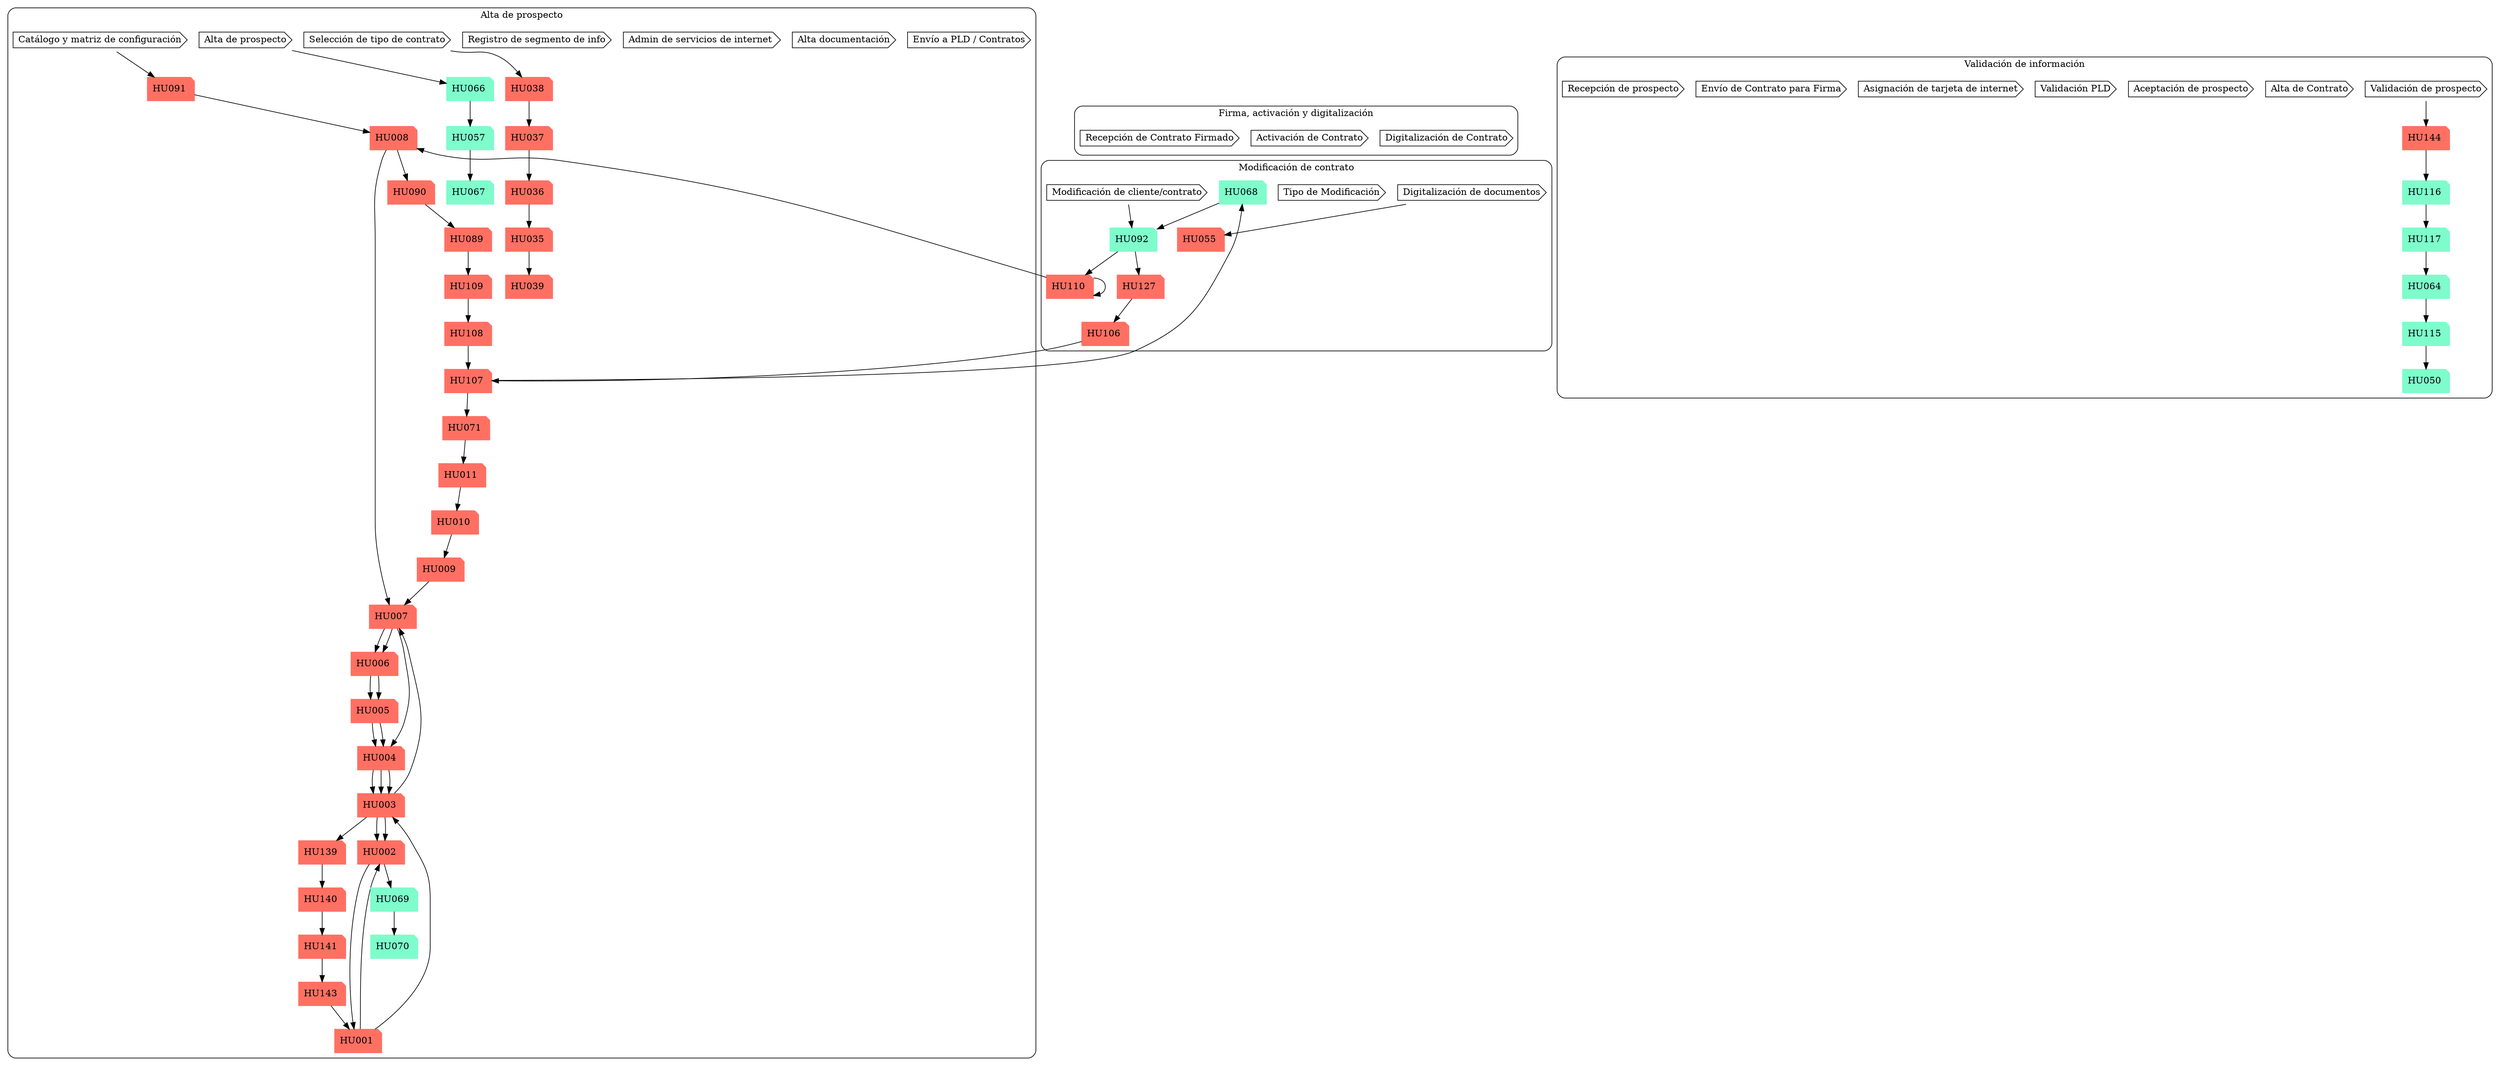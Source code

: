 // US Process model relationships
digraph G {
	graph [rankdir=TB]
	subgraph "cluster_Alta de prospecto" {
		label="Alta de prospecto" rankdir=TB style=rounded
		"Alta de prospecto_PROC_0" [label="Envío a PLD / Contratos" shape=cds]
		"Alta de prospecto_PROC_1" [label="Alta documentación" shape=cds]
		"Alta de prospecto_PROC_2" [label="Admin de servicios de internet " shape=cds]
		"Alta de prospecto_PROC_3" [label="Registro de segmento de info" shape=cds]
		"Alta de prospecto_PROC_4" [label="Selección de tipo de contrato" shape=cds]
		"HU038 " [label="HU038 " color="#ff7063" href="https://vectorcb.storiesonboard.com/m/contratos-vector-to-be/!card/zrMgiQx0ZcCQLjoLGmaKnA" shape=note style=filled]
		"HU037 " [label="HU037 " color="#ff7063" href="https://vectorcb.storiesonboard.com/m/contratos-vector-to-be/!card/Gg81UzCPj-JnGDoLE_PwNA" shape=note style=filled]
		"HU038 " -> "HU037 " [constraint=true]
		"HU036 " [label="HU036 " color="#ff7063" href="https://vectorcb.storiesonboard.com/m/contratos-vector-to-be/!card/piEc2xs9K1zcSjoLFAB5Hg" shape=note style=filled]
		"HU037 " -> "HU036 " [constraint=true]
		"HU035 " [label="HU035 " color="#ff7063" href="https://vectorcb.storiesonboard.com/m/contratos-vector-to-be/!card/7Rda0Vk-M1r1tToK-spD9Q" shape=note style=filled]
		"HU036 " -> "HU035 " [constraint=true]
		"HU039 " [label="HU039 " color="#ff7063" href="https://vectorcb.storiesonboard.com/m/contratos-vector-to-be/!card/7wT-YGU1WXTiqDoLE_PyIQ" shape=note style=filled]
		"HU035 " -> "HU039 " [constraint=true]
		"Alta de prospecto_PROC_4" -> "HU038 " [constraint=true]
		"Alta de prospecto_PROC_5" [label="Alta de prospecto" shape=cds]
		"HU066 " [label="HU066 " color="#7efccc" href="https://vectorcb.storiesonboard.com/m/contratos-vector-to-be/!card/khitV_8b_ivgWjoLXmnkxQ" shape=note style=filled]
		"HU057 " [label="HU057 " color="#7efccc" href="https://vectorcb.storiesonboard.com/m/contratos-vector-to-be/!card/RrYw2zca0uQBizoLN9J7EQ" shape=note style=filled]
		"HU066 " -> "HU057 " [constraint=true]
		"HU067 " [label="HU067 " color="#7efccc" href="https://vectorcb.storiesonboard.com/m/contratos-vector-to-be/!card/UTa9_TOVUer-3ToMHwLODQ" shape=note style=filled]
		"HU057 " -> "HU067 " [constraint=true]
		"Alta de prospecto_PROC_5" -> "HU066 " [constraint=true]
		"Alta de prospecto_PROC_6" [label="Catálogo y matriz de configuración" shape=cds]
		"HU091 " [label="HU091 " color="#ff7063" href="https://vectorcb.storiesonboard.com/m/contratos-vector-to-be/!card/qh3C3a6Ts6Yz6joLpYcLIw" shape=note style=filled]
		"HU008 " [label="HU008 " color="#ff7063" href="https://vectorcb.storiesonboard.com/m/contratos-vector-to-be/!card/Ef224LjAPVhGBjoLQgUgnQ" shape=note style=filled]
		"HU091 " -> "HU008 " [constraint=true]
		"HU090 " [label="HU090 " color="#ff7063" href="https://vectorcb.storiesonboard.com/m/contratos-vector-to-be/!card/QeqX_ARZVBRMAjoLpXvLyQ" shape=note style=filled]
		"HU008 " -> "HU090 " [constraint=true]
		"HU089 " [label="HU089 " color="#ff7063" href="https://vectorcb.storiesonboard.com/m/contratos-vector-to-be/!card/ANu1eIwkXXCp3ToLpWrCwA" shape=note style=filled]
		"HU090 " -> "HU089 " [constraint=true]
		"HU109 " [label="HU109 " color="#ff7063" href="https://vectorcb.storiesonboard.com/m/contratos-vector-to-be/!card/GfgNB1yPCvDTpjoL04jWZw" shape=note style=filled]
		"HU089 " -> "HU109 " [constraint=true]
		"HU108 " [label="HU108 " color="#ff7063" href="https://vectorcb.storiesonboard.com/m/contratos-vector-to-be/!card/DKCBMgSJLVmxbToL04jYFw" shape=note style=filled]
		"HU109 " -> "HU108 " [constraint=true]
		"HU107 " [label="HU107 " color="#ff7063" href="https://vectorcb.storiesonboard.com/m/contratos-vector-to-be/!card/6XqVMh22be5feToL03Bn7A" shape=note style=filled]
		"HU108 " -> "HU107 " [constraint=true]
		"HU071 " [label="HU071 " color="#ff7063" href="https://vectorcb.storiesonboard.com/m/contratos-vector-to-be/!card/zrCd7OO3A7yOlDoLhPIBtA" shape=note style=filled]
		"HU107 " -> "HU071 " [constraint=true]
		"HU011 " [label="HU011 " color="#ff7063" href="https://vectorcb.storiesonboard.com/m/contratos-vector-to-be/!card/1AeTi9dDOPM9RjoLE4tPVQ" shape=note style=filled]
		"HU071 " -> "HU011 " [constraint=true]
		"HU010 " [label="HU010 " color="#ff7063" href="https://vectorcb.storiesonboard.com/m/contratos-vector-to-be/!card/uwSsf7cu0H-ZuzoLHuVmsw" shape=note style=filled]
		"HU011 " -> "HU010 " [constraint=true]
		"HU009 " [label="HU009 " color="#ff7063" href="https://vectorcb.storiesonboard.com/m/contratos-vector-to-be/!card/Y4c-ZWwUliAkYjoLGP7UDw" shape=note style=filled]
		"HU010 " -> "HU009 " [constraint=true]
		"HU007 " [label="HU007 " color="#ff7063" href="https://vectorcb.storiesonboard.com/m/contratos-vector-to-be/!card/8OpgWbCM5Fx7gToLGP7ZnQ" shape=note style=filled]
		"HU009 " -> "HU007 " [constraint=true]
		"HU004 " [label="HU004 " color="#ff7063" href="https://vectorcb.storiesonboard.com/m/contratos-vector-to-be/!card/b6RdbSOC4-DS3zoLFTH2Xg" shape=note style=filled]
		"HU007 " -> "HU004 " [constraint=true]
		"HU003 " [label="HU003 " color="#ff7063" href="https://vectorcb.storiesonboard.com/m/contratos-vector-to-be/!card/lCtAz5Gg95g9KjoLFTH2jA" shape=note style=filled]
		"HU004 " -> "HU003 " [constraint=true]
		"HU007 " [label="HU007 " color="#ff7063" href="https://vectorcb.storiesonboard.com/m/contratos-vector-to-be/!card/DSKMLNaAHpoEgDoLN3G8Ww" shape=note style=filled]
		"HU003 " -> "HU007 " [constraint=true]
		"HU006 " [label="HU006 " color="#ff7063" href="https://vectorcb.storiesonboard.com/m/contratos-vector-to-be/!card/bbRZQ4iHyhrgejoLGP7Zbg" shape=note style=filled]
		"HU007 " -> "HU006 " [constraint=true]
		"HU005 " [label="HU005 " color="#ff7063" href="https://vectorcb.storiesonboard.com/m/contratos-vector-to-be/!card/I2ptHfhYZRuOfzoLGP7byA" shape=note style=filled]
		"HU006 " -> "HU005 " [constraint=true]
		"HU004 " [label="HU004 " color="#ff7063" href="https://vectorcb.storiesonboard.com/m/contratos-vector-to-be/!card/cM8I2y0-v9lUwjoLN3YKLg" shape=note style=filled]
		"HU005 " -> "HU004 " [constraint=true]
		"HU003 " [label="HU003 " color="#ff7063" href="https://vectorcb.storiesonboard.com/m/contratos-vector-to-be/!card/yaznHErrEtru8zoLQgUgbg" shape=note style=filled]
		"HU004 " -> "HU003 " [constraint=true]
		"HU139 " [label="HU139 " color="#ff7063" href="https://vectorcb.storiesonboard.com/m/contratos-vector-to-be/!card/0tO6SzmBOp90KzoMPhfPgQ" shape=note style=filled]
		"HU003 " -> "HU139 " [constraint=true]
		"HU140 " [label="HU140 " color="#ff7063" href="https://vectorcb.storiesonboard.com/m/contratos-vector-to-be/!card/xAYWv-2c1welxDoMPixI9Q" shape=note style=filled]
		"HU139 " -> "HU140 " [constraint=true]
		"HU141 " [label="HU141 " color="#ff7063" href="https://vectorcb.storiesonboard.com/m/contratos-vector-to-be/!card/8OxSoUi5PSfJjjoMPnk64w" shape=note style=filled]
		"HU140 " -> "HU141 " [constraint=true]
		"HU143 " [label="HU143 " color="#ff7063" href="https://vectorcb.storiesonboard.com/m/contratos-vector-to-be/!card/ZuuJeL-5q-ci1ToMPzTdyg" shape=note style=filled]
		"HU141 " -> "HU143 " [constraint=true]
		"HU001 " [label="HU001 " color="#7efccc" href="https://vectorcb.storiesonboard.com/m/contratos-vector-to-be/!card/J9TW7cAZ0pLdPjoLE5vUjA" shape=note style=filled]
		"HU143 " -> "HU001 " [constraint=true]
		"HU002 " [label="HU002 " color="#7efccc" href="https://vectorcb.storiesonboard.com/m/contratos-vector-to-be/!card/9asNDE5yQcNinDoLE5vZrg" shape=note style=filled]
		"HU001 " -> "HU002 " [constraint=true]
		"HU069 " [label="HU069 " color="#7efccc" href="https://vectorcb.storiesonboard.com/m/contratos-vector-to-be/!card/U678SYFf8x9_gToLUTMNjQ" shape=note style=filled]
		"HU002 " -> "HU069 " [constraint=true]
		"HU070 " [label="HU070 " color="#7efccc" href="https://vectorcb.storiesonboard.com/m/contratos-vector-to-be/!card/a5OFmsoRzIWPnToLZ0W6Bg" shape=note style=filled]
		"HU069 " -> "HU070 " [constraint=true]
		"Alta de prospecto_PROC_6" -> "HU091 " [constraint=true]
	}
	subgraph "cluster_Validación de información" {
		label="Validación de información" rankdir=TB style=rounded
		"Validación de información_PROC_0" [label="Envío de Contrato para Firma" shape=cds]
		"Validación de información_PROC_1" [label="Alta de Contrato" shape=cds]
		"Validación de información_PROC_2" [label="Aceptación de prospecto" shape=cds]
		"Validación de información_PROC_3" [label="Validación PLD" shape=cds]
		"Validación de información_PROC_4" [label="Asignación de tarjeta de internet" shape=cds]
		"Validación de información_PROC_5" [label="Validación de prospecto" shape=cds]
		"HU144 " [label="HU144 " color="#ff7063" href="https://vectorcb.storiesonboard.com/m/contratos-vector-to-be/!card/G_oQn2Ot7UCNpToMPgFHbQ" shape=note style=filled]
		"HU116 " [label="HU116 " color="#7efccc" href="https://vectorcb.storiesonboard.com/m/contratos-vector-to-be/!card/TWjIZyCaQ98VSzoL9eiceQ" shape=note style=filled]
		"HU144 " -> "HU116 " [constraint=true]
		"HU117 " [label="HU117 " color="#7efccc" href="https://vectorcb.storiesonboard.com/m/contratos-vector-to-be/!card/PFP_mtEob6gLFToL9gCiUg" shape=note style=filled]
		"HU116 " -> "HU117 " [constraint=true]
		"HU064 " [label="HU064 " color="#7efccc" href="https://vectorcb.storiesonboard.com/m/contratos-vector-to-be/!card/38JnOZznuJXpPzoLPTEdYQ" shape=note style=filled]
		"HU117 " -> "HU064 " [constraint=true]
		"HU115 " [label="HU115 " color="#7efccc" href="https://vectorcb.storiesonboard.com/m/contratos-vector-to-be/!card/01gpSXOUOuRd7zoL8ly70g" shape=note style=filled]
		"HU064 " -> "HU115 " [constraint=true]
		"HU050 " [label="HU050 " color="#7efccc" href="https://vectorcb.storiesonboard.com/m/contratos-vector-to-be/!card/Gfp5nB_z1NyrEjoLGPAqJg" shape=note style=filled]
		"HU115 " -> "HU050 " [constraint=true]
		"Validación de información_PROC_5" -> "HU144 " [constraint=true]
		"Validación de información_PROC_6" [label="Recepción de prospecto" shape=cds]
	}
	subgraph "cluster_Firma, activación y digitalización" {
		label="Firma, activación y digitalización" rankdir=TB style=rounded
		"Firma, activación y digitalización_PROC_0" [label="Digitalización de Contrato" shape=cds]
		"Firma, activación y digitalización_PROC_1" [label="Activación de Contrato" shape=cds]
		"Firma, activación y digitalización_PROC_2" [label="Recepción de Contrato Firmado" shape=cds]
	}
	subgraph "cluster_Modificación de contrato" {
		label="Modificación de contrato" rankdir=TB style=rounded
		"Modificación de contrato_PROC_0" [label="Digitalización de documentos" shape=cds]
		"HU055 " [label="HU055 " color="#ff7063" href="https://vectorcb.storiesonboard.com/m/contratos-vector-to-be/!card/VzthzXW5eUEq_DoLGPLnew" shape=note style=filled]
		"Modificación de contrato_PROC_0" -> "HU055 " [constraint=true]
		"Modificación de contrato_PROC_1" [label="Tipo de Modificación" shape=cds]
		"Modificación de contrato_PROC_2" [label="Modificación de cliente/contrato" shape=cds]
		"HU092 " [label="HU092 " color="#7efccc" href="https://vectorcb.storiesonboard.com/m/contratos-vector-to-be/!card/NOv8osiq1GlEhzoLrn6Z2g" shape=note style=filled]
		"HU127 " [label="HU127 " color="#ff7063" href="https://vectorcb.storiesonboard.com/m/contratos-vector-to-be/!card/ddJ4cX1vuAmFYToL_I5urA" shape=note style=filled]
		"HU092 " -> "HU127 " [constraint=true]
		"HU106 " [label="HU106 " color="#ff7063" href="https://vectorcb.storiesonboard.com/m/contratos-vector-to-be/!card/2nCL5SGHL9GHqzoLzmwoPw" shape=note style=filled]
		"HU127 " -> "HU106 " [constraint=true]
		"HU107 " [label="HU107 " color="#ff7063" href="https://vectorcb.storiesonboard.com/m/contratos-vector-to-be/!card/vnn2UNkRT_DECzoL02R5jw" shape=note style=filled]
		"HU106 " -> "HU107 " [constraint=true]
		"HU068 " [label="HU068 " color="#7efccc" href="https://vectorcb.storiesonboard.com/m/contratos-vector-to-be/!card/K-uNAd31jnRnODoLW4NgGw" shape=note style=filled]
		"HU107 " -> "HU068 " [constraint=true]
		"HU092 " [label="HU092 " color="#7efccc" href="https://vectorcb.storiesonboard.com/m/contratos-vector-to-be/!card/qpS6y0H4wS7V7DoMYkICyQ" shape=note style=filled]
		"HU068 " -> "HU092 " [constraint=true]
		"HU110 " [label="HU110 " color="#ff7063" href="https://vectorcb.storiesonboard.com/m/contratos-vector-to-be/!card/R8eAwN8I5Sa_9joL1KOpfQ" shape=note style=filled]
		"HU092 " -> "HU110 " [constraint=true]
		"HU110 " [label="HU110 " color="#ff7063" href="https://vectorcb.storiesonboard.com/m/contratos-vector-to-be/!card/OI-FnMpgRHmb5joMZGXfNQ" shape=note style=filled]
		"HU110 " -> "HU110 " [constraint=true]
		"HU008 " [label="HU008 " color="#ff7063" href="https://vectorcb.storiesonboard.com/m/contratos-vector-to-be/!card/syvDN_vMHBQadDoLQzF4Lg" shape=note style=filled]
		"HU110 " -> "HU008 " [constraint=true]
		"HU007 " [label="HU007 " color="#ff7063" href="https://vectorcb.storiesonboard.com/m/contratos-vector-to-be/!card/7olZq0cf0V5cWzoLQzDbwQ" shape=note style=filled]
		"HU008 " -> "HU007 " [constraint=true]
		"HU006 " [label="HU006 " color="#ff7063" href="https://vectorcb.storiesonboard.com/m/contratos-vector-to-be/!card/CNFdykY638DJ6zoLQzDb_w" shape=note style=filled]
		"HU007 " -> "HU006 " [constraint=true]
		"HU005 " [label="HU005 " color="#ff7063" href="https://vectorcb.storiesonboard.com/m/contratos-vector-to-be/!card/UAeq3gy8gqlHsjoLQzDcTQ" shape=note style=filled]
		"HU006 " -> "HU005 " [constraint=true]
		"HU004 " [label="HU004 " color="#ff7063" href="https://vectorcb.storiesonboard.com/m/contratos-vector-to-be/!card/BXf-bTwf6MR9-ToLQzDcjA" shape=note style=filled]
		"HU005 " -> "HU004 " [constraint=true]
		"HU003 " [label="HU003 " color="#ff7063" href="https://vectorcb.storiesonboard.com/m/contratos-vector-to-be/!card/_uk6wx305XbrozoLQzDcyg" shape=note style=filled]
		"HU004 " -> "HU003 " [constraint=true]
		"HU002 " [label="HU002 " color="#ff7063" href="https://vectorcb.storiesonboard.com/m/contratos-vector-to-be/!card/xsD-08-VUJFSqjoLQyz6CQ" shape=note style=filled]
		"HU003 " -> "HU002 " [constraint=true]
		"HU001 " [label="HU001 " color="#ff7063" href="https://vectorcb.storiesonboard.com/m/contratos-vector-to-be/!card/0RmAKW3aXtApZzoLQyz6Rw" shape=note style=filled]
		"HU002 " -> "HU001 " [constraint=true]
		"HU003 " [label="HU003 " color="#ff7063" href="https://vectorcb.storiesonboard.com/m/contratos-vector-to-be/!card/ycYYFuox69C7UDoLQzF3gg" shape=note style=filled]
		"HU001 " -> "HU003 " [constraint=true]
		"HU002 " [label="HU002 " color="#ff7063" href="https://vectorcb.storiesonboard.com/m/contratos-vector-to-be/!card/is8-cslX2_9DOjoLQzF37w" shape=note style=filled]
		"HU003 " -> "HU002 " [constraint=true]
		"Modificación de contrato_PROC_2" -> "HU092 " [constraint=true]
	}
	"Firma, activación y digitalización_PROC_0" -> "Modificación de contrato_PROC_2" [style=invis]
	"Validación de información_PROC_0" -> "Firma, activación y digitalización_PROC_2" [style=invis]
	"Alta de prospecto_PROC_0" -> "Validación de información_PROC_6" [style=invis]
}
